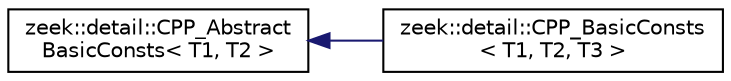 digraph "Graphical Class Hierarchy"
{
 // LATEX_PDF_SIZE
  edge [fontname="Helvetica",fontsize="10",labelfontname="Helvetica",labelfontsize="10"];
  node [fontname="Helvetica",fontsize="10",shape=record];
  rankdir="LR";
  Node0 [label="zeek::detail::CPP_Abstract\lBasicConsts\< T1, T2 \>",height=0.2,width=0.4,color="black", fillcolor="white", style="filled",URL="$dc/da5/classzeek_1_1detail_1_1CPP__AbstractBasicConsts.html",tooltip=" "];
  Node0 -> Node1 [dir="back",color="midnightblue",fontsize="10",style="solid",fontname="Helvetica"];
  Node1 [label="zeek::detail::CPP_BasicConsts\l\< T1, T2, T3 \>",height=0.2,width=0.4,color="black", fillcolor="white", style="filled",URL="$da/d38/classzeek_1_1detail_1_1CPP__BasicConsts.html",tooltip=" "];
}
